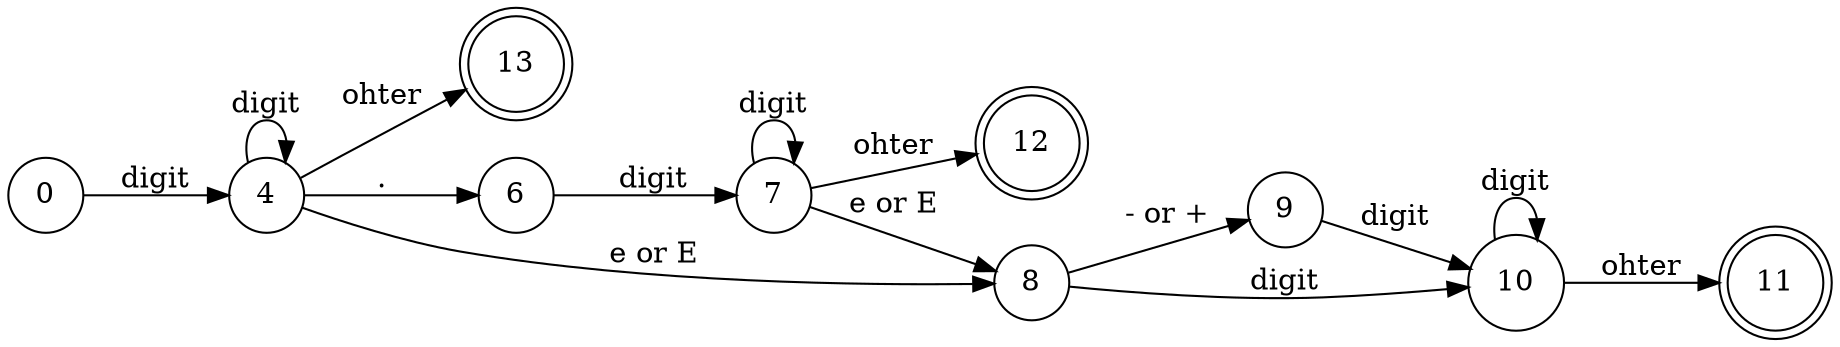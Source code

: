 digraph G {
    rankdir = LR;
    node [shape = doublecircle]; 11 12 13;
    node [shape = circle];
    // number
    0   ->  4   [label = "digit"];
    4   ->  4   [label = "digit"];
    4   ->  6   [label = "."];
    6   ->  7   [label = "digit"];
    7   ->  7   [label = "digit"];
    7   ->  8   [label = "e or E"];
    4   ->  8   [label = "e or E"];
    8   ->  9   [label = "- or +"];
    9   ->  10  [label = "digit"];
    8   ->  10  [label = "digit"];
    10  ->  11  [label = "ohter"];
    10  ->  10  [label = "digit"];
    7   ->  12  [label = "ohter"];
    4   ->  13  [label = "ohter"];
}